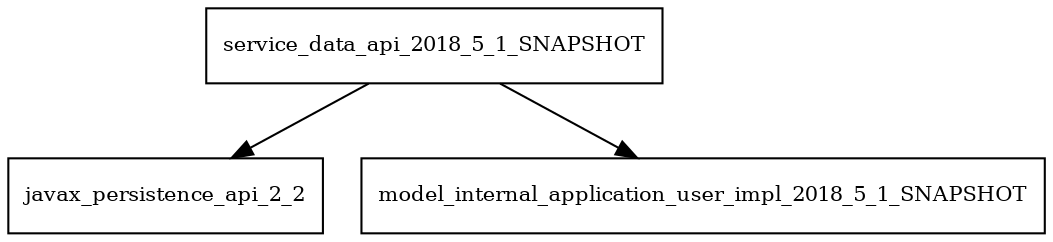 digraph service_data_api_2018_5_1_SNAPSHOT_dependencies {
  node [shape = box, fontsize=10.0];
  service_data_api_2018_5_1_SNAPSHOT -> javax_persistence_api_2_2;
  service_data_api_2018_5_1_SNAPSHOT -> model_internal_application_user_impl_2018_5_1_SNAPSHOT;
}
